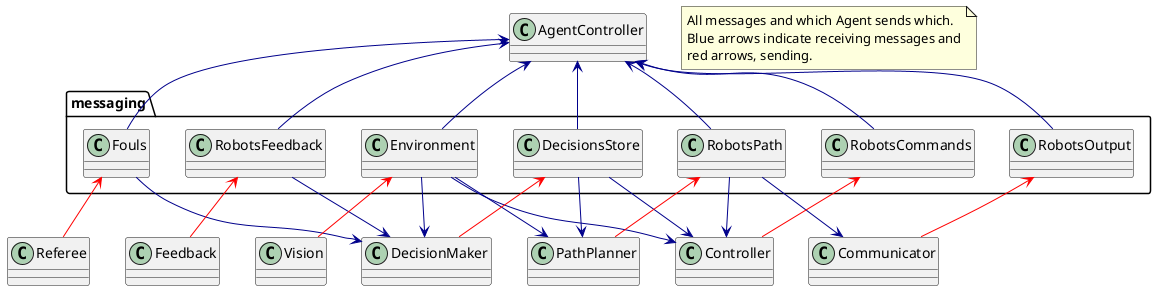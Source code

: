 @startuml

note as N1
All messages and which Agent sends which.
Blue arrows indicate receiving messages and
red arrows, sending.
end note

class Vision
class Referee
class Feedback
class DecisionMaker
class PathPlanner
class Controller
class Communicator

namespace messaging{
class Environment
class Fouls
class RobotsFeedback
class DecisionsStore
class RobotsPath
class RobotsCommands
class RobotsOutput
}

Fouls -[hidden]r- Feedback
Feedback -[hidden]r- Environment
Environment -[hidden]r- DecisionsStore
DecisionsStore -[hidden]r- RobotsPath
RobotsPath -[hidden]r- RobotsCommands
RobotsCommands -[hidden]r- RobotsOutput

Referee -[hidden]r- Feedback
Feedback -[hidden]r- Vision
Vision -[hidden]r- DecisionMaker
DecisionMaker -[hidden]r- PathPlanner
PathPlanner -[hidden]r- Controller
Controller -[hidden]r- Communicator

DecisionMaker <--u Environment #darkblue
DecisionMaker <--u Fouls #darkblue
DecisionMaker <--u RobotsFeedback #darkblue
PathPlanner <--u Environment #darkblue
PathPlanner <--u DecisionsStore #darkblue
Controller <--u Environment #darkblue
Controller <--u DecisionsStore #darkblue
Controller <--u RobotsPath #darkblue
Communicator <--u RobotsPath #darkblue

Vision --u> Environment #red
Referee --u> Fouls #red
Feedback --u> RobotsFeedback #red
DecisionMaker --u> DecisionsStore #red
PathPlanner --u> RobotsPath #red
Controller --u> RobotsCommands #red
Communicator --u> RobotsOutput #red

AgentController <--d Environment #darkblue
AgentController <--d Fouls #darkblue
AgentController <--d RobotsFeedback #darkblue
AgentController <--d DecisionsStore #darkblue
AgentController <--d RobotsPath #darkblue
AgentController <--d RobotsCommands #darkblue
AgentController <--d RobotsOutput #darkblue


@enduml
